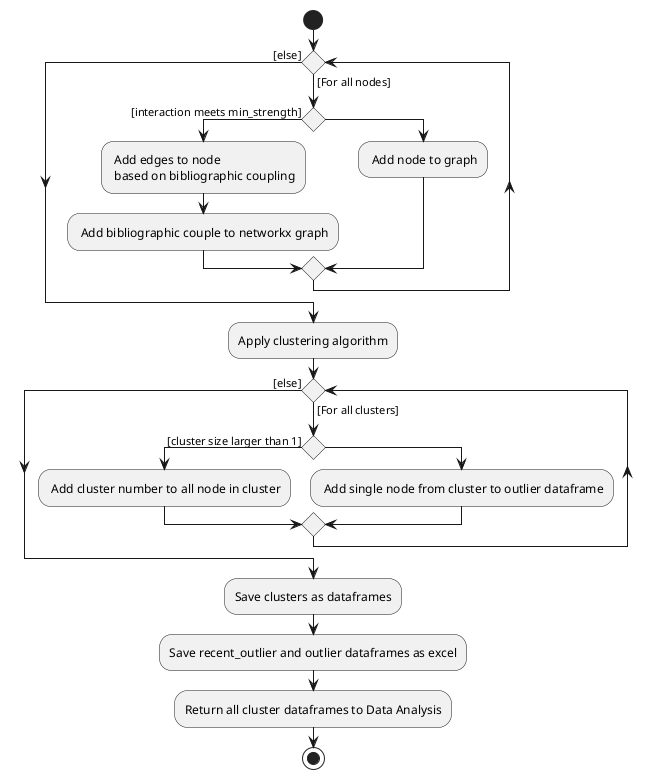 @startuml

start

while() is ([For all nodes])
    if() then ([interaction meets min_strength])
    : Add edges to node \n based on bibliographic coupling;
    : Add bibliographic couple to networkx graph;
    else 
    : Add node to graph;
    endif

endwhile ([else])
:Apply clustering algorithm;

while() is ([For all clusters])
    if() then ([cluster size larger than 1])
    : Add cluster number to all node in cluster;

    else
    : Add single node from cluster to outlier dataframe;
    endif

endwhile([else])

:Save clusters as dataframes;
:Save recent_outlier and outlier dataframes as excel;
:Return all cluster dataframes to Data Analysis;

stop

@enduml
